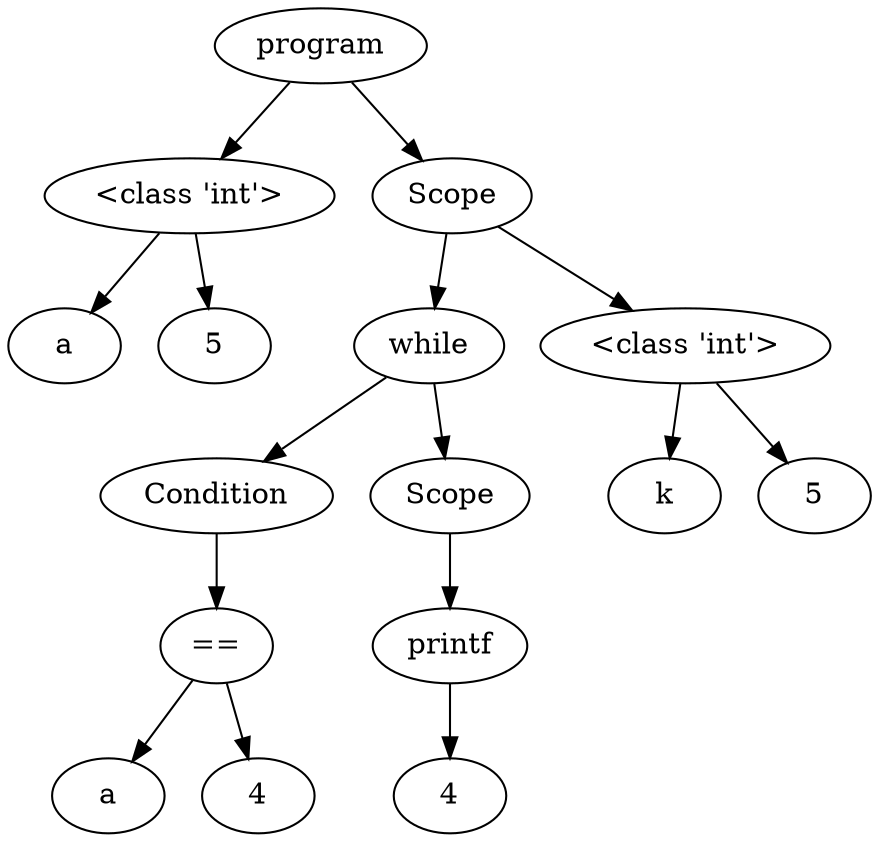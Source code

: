 digraph G { 
"<AST.AST object at 0x0000022669432970> (0)"[label="program"]
"<AST.ASTDataType object at 0x0000022669432A00> (1)"[label="<class 'int'>"]
"<AST.AST object at 0x0000022669432970> (0)"->"<AST.ASTDataType object at 0x0000022669432A00> (1)"
"<AST.ASTDataType object at 0x0000022669432A00> (1)"[label="<class 'int'>"]
"<AST.ASTVariable object at 0x0000022669432580> (2)"[label="a"]
"<AST.ASTDataType object at 0x0000022669432A00> (1)"->"<AST.ASTVariable object at 0x0000022669432580> (2)"
"<AST.AST object at 0x0000022669432D30> (2)"[label="5"]
"<AST.ASTDataType object at 0x0000022669432A00> (1)"->"<AST.AST object at 0x0000022669432D30> (2)"
"<AST.AST object at 0x0000022669432DF0> (1)"[label="Scope"]
"<AST.AST object at 0x0000022669432970> (0)"->"<AST.AST object at 0x0000022669432DF0> (1)"
"<AST.AST object at 0x0000022669432DF0> (1)"[label="Scope"]
"<AST.AST object at 0x0000022669432F40> (2)"[label="while"]
"<AST.AST object at 0x0000022669432DF0> (1)"->"<AST.AST object at 0x0000022669432F40> (2)"
"<AST.AST object at 0x0000022669432F40> (2)"[label="while"]
"<AST.AST object at 0x0000022669432670> (3)"[label="Condition"]
"<AST.AST object at 0x0000022669432F40> (2)"->"<AST.AST object at 0x0000022669432670> (3)"
"<AST.AST object at 0x0000022669432670> (3)"[label="Condition"]
"<AST.ASTOperator object at 0x0000022669432CD0> (4)"[label="=="]
"<AST.AST object at 0x0000022669432670> (3)"->"<AST.ASTOperator object at 0x0000022669432CD0> (4)"
"<AST.ASTOperator object at 0x0000022669432CD0> (4)"[label="=="]
"<AST.ASTVariable object at 0x0000022669432E80> (5)"[label="a"]
"<AST.ASTOperator object at 0x0000022669432CD0> (4)"->"<AST.ASTVariable object at 0x0000022669432E80> (5)"
"<AST.AST object at 0x0000022669432B50> (5)"[label="4"]
"<AST.ASTOperator object at 0x0000022669432CD0> (4)"->"<AST.AST object at 0x0000022669432B50> (5)"
"<AST.AST object at 0x0000022669432BB0> (3)"[label="Scope"]
"<AST.AST object at 0x0000022669432F40> (2)"->"<AST.AST object at 0x0000022669432BB0> (3)"
"<AST.AST object at 0x0000022669432BB0> (3)"[label="Scope"]
"<AST.ASTPrintf object at 0x0000022669432DC0> (4)"[label="printf"]
"<AST.AST object at 0x0000022669432BB0> (3)"->"<AST.ASTPrintf object at 0x0000022669432DC0> (4)"
"<AST.ASTPrintf object at 0x0000022669432DC0> (4)"[label="printf"]
"<AST.AST object at 0x0000022669432790> (5)"[label="4"]
"<AST.ASTPrintf object at 0x0000022669432DC0> (4)"->"<AST.AST object at 0x0000022669432790> (5)"
"<AST.ASTDataType object at 0x0000022669432490> (2)"[label="<class 'int'>"]
"<AST.AST object at 0x0000022669432DF0> (1)"->"<AST.ASTDataType object at 0x0000022669432490> (2)"
"<AST.ASTDataType object at 0x0000022669432490> (2)"[label="<class 'int'>"]
"<AST.ASTVariable object at 0x0000022669432E50> (3)"[label="k"]
"<AST.ASTDataType object at 0x0000022669432490> (2)"->"<AST.ASTVariable object at 0x0000022669432E50> (3)"
"<AST.AST object at 0x0000022669432FA0> (3)"[label="5"]
"<AST.ASTDataType object at 0x0000022669432490> (2)"->"<AST.AST object at 0x0000022669432FA0> (3)"
}